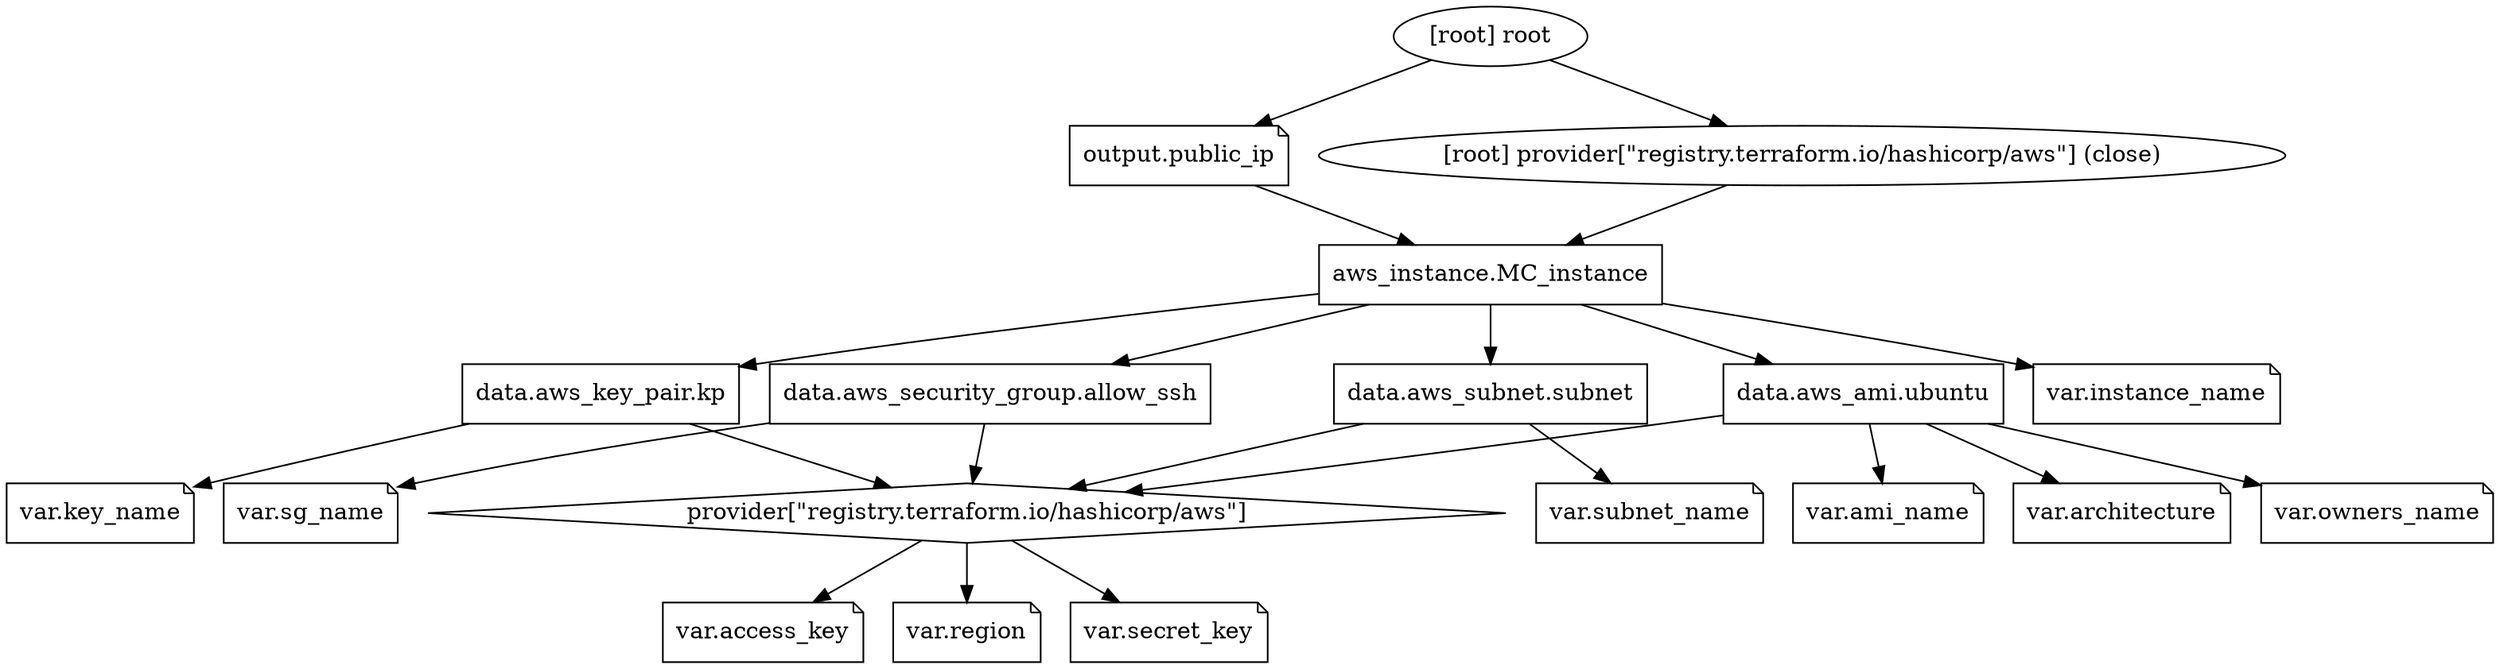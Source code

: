 digraph {
	compound = "true"
	newrank = "true"
	subgraph "root" {
		"[root] aws_instance.MC_instance (expand)" [label = "aws_instance.MC_instance", shape = "box"]
		"[root] data.aws_ami.ubuntu (expand)" [label = "data.aws_ami.ubuntu", shape = "box"]
		"[root] data.aws_key_pair.kp (expand)" [label = "data.aws_key_pair.kp", shape = "box"]
		"[root] data.aws_security_group.allow_ssh (expand)" [label = "data.aws_security_group.allow_ssh", shape = "box"]
		"[root] data.aws_subnet.subnet (expand)" [label = "data.aws_subnet.subnet", shape = "box"]
		"[root] output.public_ip" [label = "output.public_ip", shape = "note"]
		"[root] provider[\"registry.terraform.io/hashicorp/aws\"]" [label = "provider[\"registry.terraform.io/hashicorp/aws\"]", shape = "diamond"]
		"[root] var.access_key" [label = "var.access_key", shape = "note"]
		"[root] var.ami_name" [label = "var.ami_name", shape = "note"]
		"[root] var.architecture" [label = "var.architecture", shape = "note"]
		"[root] var.instance_name" [label = "var.instance_name", shape = "note"]
		"[root] var.key_name" [label = "var.key_name", shape = "note"]
		"[root] var.owners_name" [label = "var.owners_name", shape = "note"]
		"[root] var.region" [label = "var.region", shape = "note"]
		"[root] var.secret_key" [label = "var.secret_key", shape = "note"]
		"[root] var.sg_name" [label = "var.sg_name", shape = "note"]
		"[root] var.subnet_name" [label = "var.subnet_name", shape = "note"]
		"[root] aws_instance.MC_instance (expand)" -> "[root] data.aws_ami.ubuntu (expand)"
		"[root] aws_instance.MC_instance (expand)" -> "[root] data.aws_key_pair.kp (expand)"
		"[root] aws_instance.MC_instance (expand)" -> "[root] data.aws_security_group.allow_ssh (expand)"
		"[root] aws_instance.MC_instance (expand)" -> "[root] data.aws_subnet.subnet (expand)"
		"[root] aws_instance.MC_instance (expand)" -> "[root] var.instance_name"
		"[root] data.aws_ami.ubuntu (expand)" -> "[root] provider[\"registry.terraform.io/hashicorp/aws\"]"
		"[root] data.aws_ami.ubuntu (expand)" -> "[root] var.ami_name"
		"[root] data.aws_ami.ubuntu (expand)" -> "[root] var.architecture"
		"[root] data.aws_ami.ubuntu (expand)" -> "[root] var.owners_name"
		"[root] data.aws_key_pair.kp (expand)" -> "[root] provider[\"registry.terraform.io/hashicorp/aws\"]"
		"[root] data.aws_key_pair.kp (expand)" -> "[root] var.key_name"
		"[root] data.aws_security_group.allow_ssh (expand)" -> "[root] provider[\"registry.terraform.io/hashicorp/aws\"]"
		"[root] data.aws_security_group.allow_ssh (expand)" -> "[root] var.sg_name"
		"[root] data.aws_subnet.subnet (expand)" -> "[root] provider[\"registry.terraform.io/hashicorp/aws\"]"
		"[root] data.aws_subnet.subnet (expand)" -> "[root] var.subnet_name"
		"[root] output.public_ip" -> "[root] aws_instance.MC_instance (expand)"
		"[root] provider[\"registry.terraform.io/hashicorp/aws\"] (close)" -> "[root] aws_instance.MC_instance (expand)"
		"[root] provider[\"registry.terraform.io/hashicorp/aws\"]" -> "[root] var.access_key"
		"[root] provider[\"registry.terraform.io/hashicorp/aws\"]" -> "[root] var.region"
		"[root] provider[\"registry.terraform.io/hashicorp/aws\"]" -> "[root] var.secret_key"
		"[root] root" -> "[root] output.public_ip"
		"[root] root" -> "[root] provider[\"registry.terraform.io/hashicorp/aws\"] (close)"
	}
}

